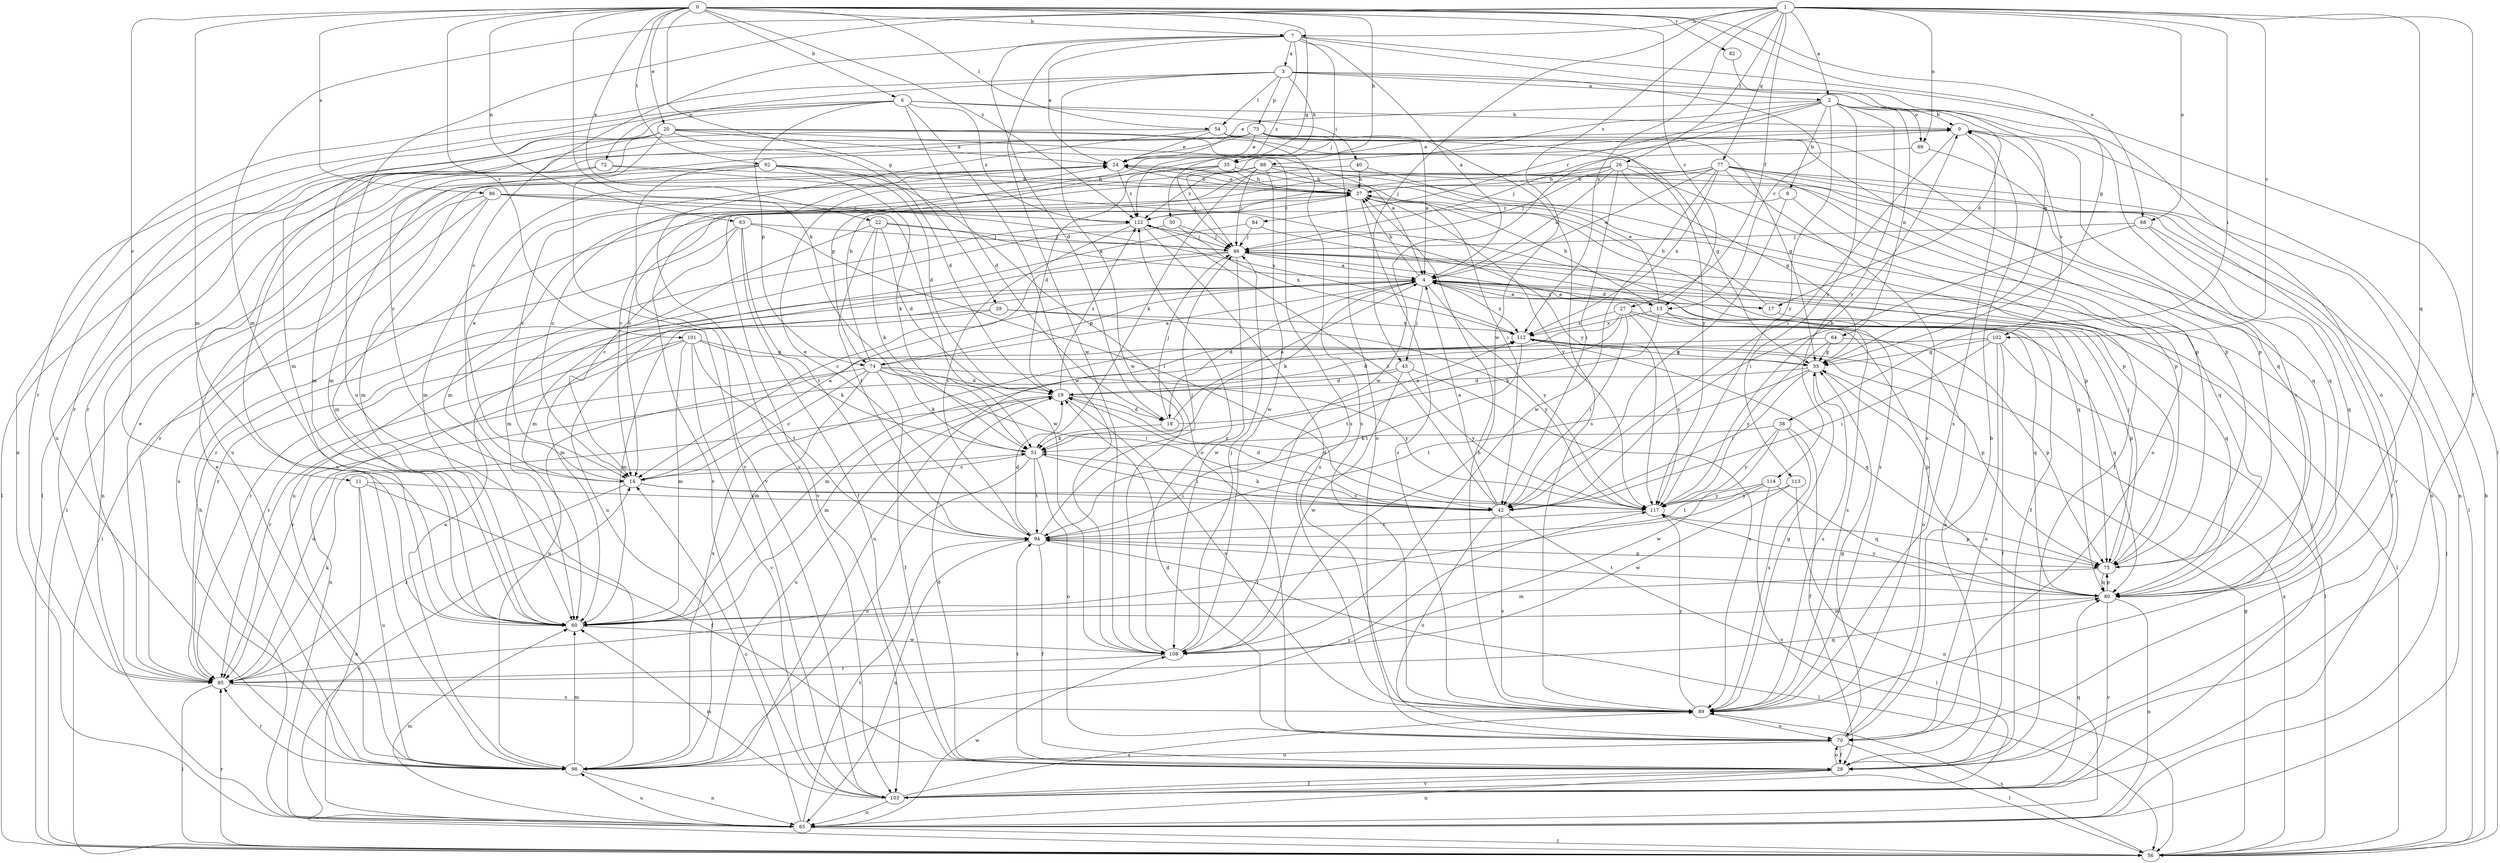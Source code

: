 strict digraph  {
0;
1;
2;
3;
4;
6;
7;
8;
9;
11;
13;
14;
17;
18;
19;
20;
22;
24;
26;
27;
28;
29;
30;
33;
35;
37;
38;
40;
42;
43;
46;
51;
54;
56;
60;
63;
64;
65;
68;
69;
70;
72;
73;
74;
75;
77;
80;
82;
84;
85;
86;
88;
89;
92;
94;
98;
101;
102;
103;
108;
112;
113;
114;
117;
122;
0 -> 6  [label=b];
0 -> 7  [label=b];
0 -> 11  [label=c];
0 -> 13  [label=c];
0 -> 20  [label=e];
0 -> 22  [label=e];
0 -> 29  [label=g];
0 -> 30  [label=g];
0 -> 33  [label=g];
0 -> 35  [label=h];
0 -> 51  [label=k];
0 -> 54  [label=l];
0 -> 60  [label=m];
0 -> 63  [label=n];
0 -> 68  [label=o];
0 -> 82  [label=r];
0 -> 86  [label=s];
0 -> 92  [label=t];
0 -> 101  [label=v];
0 -> 122  [label=z];
1 -> 2  [label=a];
1 -> 7  [label=b];
1 -> 26  [label=f];
1 -> 27  [label=f];
1 -> 28  [label=f];
1 -> 38  [label=i];
1 -> 43  [label=j];
1 -> 60  [label=m];
1 -> 68  [label=o];
1 -> 69  [label=o];
1 -> 77  [label=q];
1 -> 80  [label=q];
1 -> 98  [label=u];
1 -> 102  [label=v];
1 -> 108  [label=w];
1 -> 112  [label=x];
2 -> 8  [label=b];
2 -> 9  [label=b];
2 -> 17  [label=d];
2 -> 24  [label=e];
2 -> 64  [label=n];
2 -> 69  [label=o];
2 -> 84  [label=r];
2 -> 88  [label=s];
2 -> 108  [label=w];
2 -> 113  [label=y];
2 -> 114  [label=y];
2 -> 117  [label=y];
3 -> 2  [label=a];
3 -> 13  [label=c];
3 -> 35  [label=h];
3 -> 54  [label=l];
3 -> 65  [label=n];
3 -> 72  [label=p];
3 -> 73  [label=p];
3 -> 89  [label=s];
3 -> 108  [label=w];
4 -> 13  [label=c];
4 -> 17  [label=d];
4 -> 18  [label=d];
4 -> 37  [label=h];
4 -> 43  [label=j];
4 -> 51  [label=k];
4 -> 56  [label=l];
4 -> 60  [label=m];
4 -> 74  [label=p];
4 -> 80  [label=q];
4 -> 85  [label=r];
4 -> 112  [label=x];
4 -> 117  [label=y];
6 -> 9  [label=b];
6 -> 18  [label=d];
6 -> 40  [label=i];
6 -> 60  [label=m];
6 -> 74  [label=p];
6 -> 85  [label=r];
6 -> 98  [label=u];
6 -> 108  [label=w];
6 -> 122  [label=z];
7 -> 3  [label=a];
7 -> 4  [label=a];
7 -> 14  [label=c];
7 -> 18  [label=d];
7 -> 24  [label=e];
7 -> 46  [label=j];
7 -> 56  [label=l];
7 -> 70  [label=o];
7 -> 108  [label=w];
7 -> 122  [label=z];
8 -> 42  [label=i];
8 -> 80  [label=q];
8 -> 122  [label=z];
9 -> 24  [label=e];
9 -> 42  [label=i];
9 -> 74  [label=p];
9 -> 80  [label=q];
9 -> 89  [label=s];
9 -> 102  [label=v];
11 -> 28  [label=f];
11 -> 42  [label=i];
11 -> 65  [label=n];
11 -> 98  [label=u];
13 -> 4  [label=a];
13 -> 24  [label=e];
13 -> 37  [label=h];
13 -> 51  [label=k];
13 -> 80  [label=q];
13 -> 89  [label=s];
13 -> 112  [label=x];
14 -> 4  [label=a];
14 -> 24  [label=e];
14 -> 42  [label=i];
14 -> 85  [label=r];
14 -> 117  [label=y];
17 -> 4  [label=a];
17 -> 37  [label=h];
17 -> 75  [label=p];
18 -> 4  [label=a];
18 -> 46  [label=j];
18 -> 51  [label=k];
18 -> 112  [label=x];
19 -> 18  [label=d];
19 -> 60  [label=m];
19 -> 89  [label=s];
19 -> 98  [label=u];
19 -> 122  [label=z];
20 -> 4  [label=a];
20 -> 14  [label=c];
20 -> 19  [label=d];
20 -> 24  [label=e];
20 -> 33  [label=g];
20 -> 60  [label=m];
20 -> 85  [label=r];
20 -> 89  [label=s];
20 -> 103  [label=v];
22 -> 4  [label=a];
22 -> 19  [label=d];
22 -> 46  [label=j];
22 -> 51  [label=k];
22 -> 60  [label=m];
22 -> 94  [label=t];
24 -> 37  [label=h];
24 -> 60  [label=m];
24 -> 75  [label=p];
24 -> 122  [label=z];
26 -> 4  [label=a];
26 -> 14  [label=c];
26 -> 28  [label=f];
26 -> 33  [label=g];
26 -> 37  [label=h];
26 -> 42  [label=i];
26 -> 46  [label=j];
26 -> 80  [label=q];
27 -> 42  [label=i];
27 -> 70  [label=o];
27 -> 80  [label=q];
27 -> 94  [label=t];
27 -> 98  [label=u];
27 -> 112  [label=x];
27 -> 117  [label=y];
28 -> 4  [label=a];
28 -> 19  [label=d];
28 -> 65  [label=n];
28 -> 70  [label=o];
28 -> 94  [label=t];
28 -> 103  [label=v];
29 -> 60  [label=m];
29 -> 85  [label=r];
29 -> 112  [label=x];
29 -> 117  [label=y];
30 -> 46  [label=j];
30 -> 85  [label=r];
30 -> 112  [label=x];
33 -> 19  [label=d];
33 -> 42  [label=i];
33 -> 75  [label=p];
33 -> 89  [label=s];
33 -> 94  [label=t];
35 -> 14  [label=c];
35 -> 19  [label=d];
35 -> 37  [label=h];
35 -> 42  [label=i];
35 -> 46  [label=j];
37 -> 24  [label=e];
37 -> 75  [label=p];
37 -> 89  [label=s];
37 -> 103  [label=v];
37 -> 117  [label=y];
37 -> 122  [label=z];
38 -> 28  [label=f];
38 -> 51  [label=k];
38 -> 89  [label=s];
38 -> 108  [label=w];
38 -> 117  [label=y];
40 -> 37  [label=h];
40 -> 75  [label=p];
40 -> 103  [label=v];
42 -> 4  [label=a];
42 -> 19  [label=d];
42 -> 51  [label=k];
42 -> 56  [label=l];
42 -> 70  [label=o];
42 -> 89  [label=s];
42 -> 122  [label=z];
43 -> 19  [label=d];
43 -> 85  [label=r];
43 -> 89  [label=s];
43 -> 108  [label=w];
43 -> 117  [label=y];
46 -> 4  [label=a];
46 -> 14  [label=c];
46 -> 28  [label=f];
46 -> 98  [label=u];
46 -> 108  [label=w];
51 -> 14  [label=c];
51 -> 42  [label=i];
51 -> 70  [label=o];
51 -> 94  [label=t];
51 -> 98  [label=u];
54 -> 24  [label=e];
54 -> 56  [label=l];
54 -> 75  [label=p];
54 -> 89  [label=s];
54 -> 103  [label=v];
54 -> 117  [label=y];
56 -> 9  [label=b];
56 -> 14  [label=c];
56 -> 33  [label=g];
56 -> 46  [label=j];
56 -> 85  [label=r];
56 -> 89  [label=s];
56 -> 112  [label=x];
60 -> 108  [label=w];
63 -> 14  [label=c];
63 -> 28  [label=f];
63 -> 42  [label=i];
63 -> 46  [label=j];
63 -> 56  [label=l];
63 -> 94  [label=t];
64 -> 33  [label=g];
64 -> 60  [label=m];
64 -> 75  [label=p];
64 -> 117  [label=y];
65 -> 14  [label=c];
65 -> 37  [label=h];
65 -> 56  [label=l];
65 -> 60  [label=m];
65 -> 94  [label=t];
65 -> 98  [label=u];
65 -> 108  [label=w];
68 -> 28  [label=f];
68 -> 42  [label=i];
68 -> 46  [label=j];
68 -> 80  [label=q];
69 -> 46  [label=j];
69 -> 75  [label=p];
70 -> 9  [label=b];
70 -> 19  [label=d];
70 -> 28  [label=f];
70 -> 33  [label=g];
70 -> 56  [label=l];
70 -> 98  [label=u];
72 -> 37  [label=h];
72 -> 65  [label=n];
72 -> 98  [label=u];
72 -> 117  [label=y];
73 -> 4  [label=a];
73 -> 24  [label=e];
73 -> 33  [label=g];
73 -> 56  [label=l];
73 -> 60  [label=m];
73 -> 70  [label=o];
73 -> 75  [label=p];
73 -> 85  [label=r];
73 -> 89  [label=s];
73 -> 98  [label=u];
74 -> 4  [label=a];
74 -> 9  [label=b];
74 -> 14  [label=c];
74 -> 19  [label=d];
74 -> 28  [label=f];
74 -> 42  [label=i];
74 -> 51  [label=k];
74 -> 60  [label=m];
74 -> 85  [label=r];
74 -> 117  [label=y];
75 -> 46  [label=j];
75 -> 60  [label=m];
75 -> 80  [label=q];
77 -> 4  [label=a];
77 -> 14  [label=c];
77 -> 37  [label=h];
77 -> 56  [label=l];
77 -> 60  [label=m];
77 -> 65  [label=n];
77 -> 70  [label=o];
77 -> 89  [label=s];
77 -> 103  [label=v];
77 -> 108  [label=w];
77 -> 112  [label=x];
80 -> 60  [label=m];
80 -> 65  [label=n];
80 -> 75  [label=p];
80 -> 94  [label=t];
80 -> 103  [label=v];
80 -> 117  [label=y];
82 -> 33  [label=g];
84 -> 46  [label=j];
84 -> 60  [label=m];
84 -> 89  [label=s];
85 -> 19  [label=d];
85 -> 24  [label=e];
85 -> 51  [label=k];
85 -> 56  [label=l];
85 -> 80  [label=q];
85 -> 89  [label=s];
86 -> 60  [label=m];
86 -> 85  [label=r];
86 -> 98  [label=u];
86 -> 108  [label=w];
86 -> 112  [label=x];
86 -> 122  [label=z];
88 -> 14  [label=c];
88 -> 37  [label=h];
88 -> 46  [label=j];
88 -> 51  [label=k];
88 -> 65  [label=n];
88 -> 80  [label=q];
88 -> 108  [label=w];
88 -> 122  [label=z];
89 -> 33  [label=g];
89 -> 37  [label=h];
89 -> 70  [label=o];
89 -> 117  [label=y];
92 -> 19  [label=d];
92 -> 37  [label=h];
92 -> 51  [label=k];
92 -> 56  [label=l];
92 -> 60  [label=m];
92 -> 70  [label=o];
92 -> 103  [label=v];
94 -> 19  [label=d];
94 -> 24  [label=e];
94 -> 28  [label=f];
94 -> 46  [label=j];
94 -> 56  [label=l];
94 -> 65  [label=n];
94 -> 75  [label=p];
98 -> 4  [label=a];
98 -> 24  [label=e];
98 -> 60  [label=m];
98 -> 65  [label=n];
98 -> 85  [label=r];
98 -> 112  [label=x];
98 -> 117  [label=y];
101 -> 33  [label=g];
101 -> 51  [label=k];
101 -> 60  [label=m];
101 -> 65  [label=n];
101 -> 85  [label=r];
101 -> 94  [label=t];
101 -> 103  [label=v];
102 -> 19  [label=d];
102 -> 28  [label=f];
102 -> 33  [label=g];
102 -> 42  [label=i];
102 -> 56  [label=l];
102 -> 70  [label=o];
103 -> 28  [label=f];
103 -> 46  [label=j];
103 -> 60  [label=m];
103 -> 65  [label=n];
103 -> 80  [label=q];
103 -> 89  [label=s];
108 -> 46  [label=j];
108 -> 85  [label=r];
108 -> 122  [label=z];
112 -> 33  [label=g];
112 -> 75  [label=p];
112 -> 80  [label=q];
112 -> 94  [label=t];
112 -> 98  [label=u];
113 -> 65  [label=n];
113 -> 108  [label=w];
113 -> 117  [label=y];
114 -> 80  [label=q];
114 -> 85  [label=r];
114 -> 94  [label=t];
114 -> 103  [label=v];
114 -> 117  [label=y];
117 -> 9  [label=b];
117 -> 19  [label=d];
117 -> 75  [label=p];
117 -> 94  [label=t];
122 -> 46  [label=j];
122 -> 80  [label=q];
122 -> 89  [label=s];
122 -> 94  [label=t];
122 -> 98  [label=u];
}
